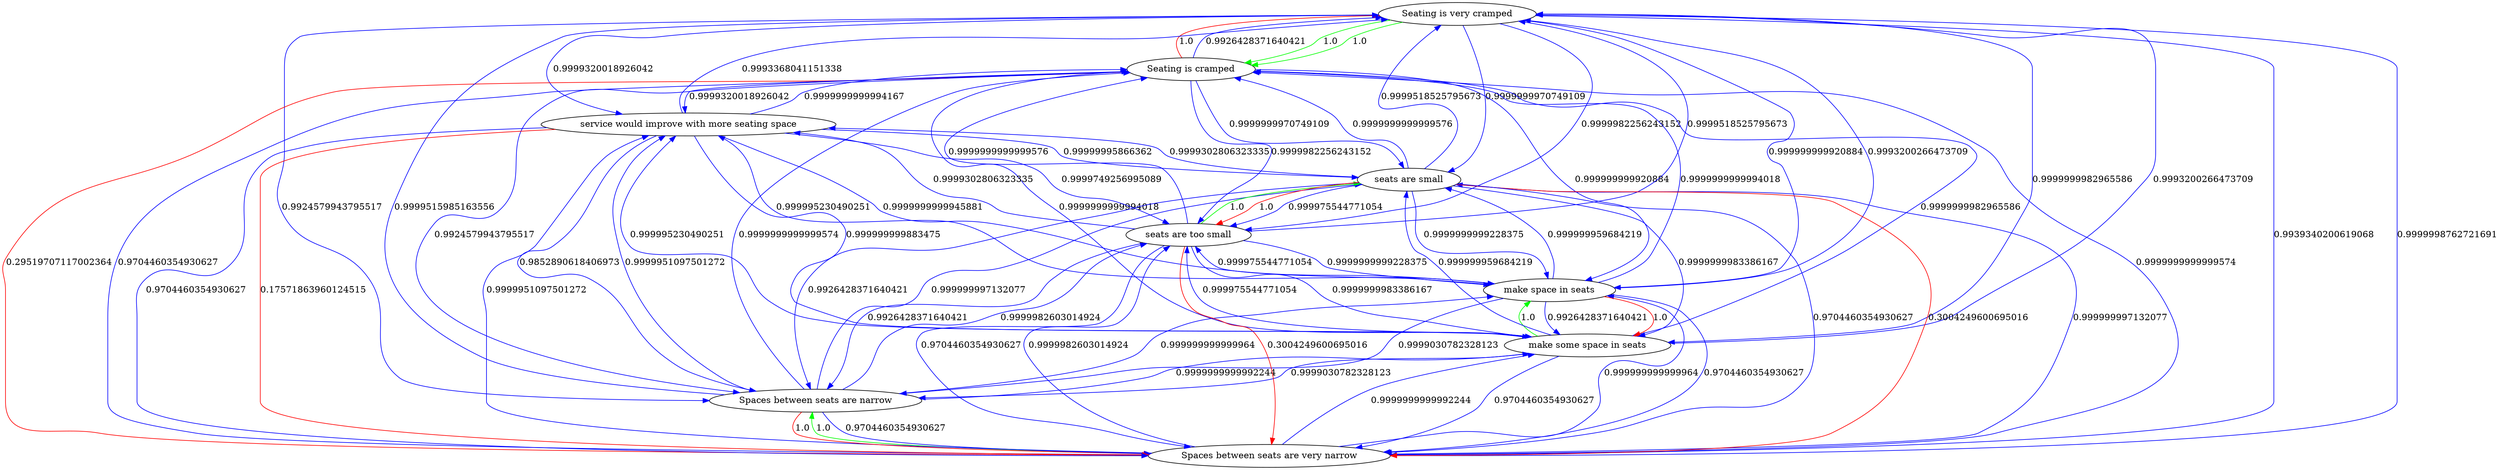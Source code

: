 digraph rawGraph {
"Seating is very cramped";"Seating is cramped";"Spaces between seats are very narrow";"Spaces between seats are narrow";"make some space in seats";"make space in seats";"seats are too small";"seats are small";"service would improve with more seating space";"Seating is very cramped" -> "Seating is cramped" [label=1.0] [color=green]
"Seating is very cramped" -> "Seating is cramped" [label=1.0] [color=green]
"Seating is cramped" -> "Seating is very cramped" [label=1.0] [color=red]
"Spaces between seats are very narrow" -> "Spaces between seats are narrow" [label=1.0] [color=green]
"Spaces between seats are narrow" -> "Spaces between seats are very narrow" [label=1.0] [color=red]
"Seating is very cramped" -> "Spaces between seats are very narrow" [label=0.9939340200619068] [color=blue]
"Seating is very cramped" -> "Spaces between seats are narrow" [label=0.9924579943795517] [color=blue]
"Seating is cramped" -> "Spaces between seats are very narrow" [label=0.29519707117002364] [color=red]
"Seating is cramped" -> "Spaces between seats are narrow" [label=0.9924579943795517] [color=blue]
"Spaces between seats are very narrow" -> "Seating is very cramped" [label=0.9999998762721691] [color=blue]
"Spaces between seats are very narrow" -> "Seating is cramped" [label=0.9999999999999574] [color=blue]
"Spaces between seats are narrow" -> "Seating is very cramped" [label=0.9999515985163556] [color=blue]
"Spaces between seats are narrow" -> "Seating is cramped" [label=0.9999999999999574] [color=blue]
"make some space in seats" -> "make space in seats" [label=1.0] [color=green]
"make space in seats" -> "make some space in seats" [label=1.0] [color=red]
"Seating is very cramped" -> "make some space in seats" [label=0.9999999982965586] [color=blue]
"Seating is very cramped" -> "make space in seats" [label=0.999999999920884] [color=blue]
"Seating is cramped" -> "make some space in seats" [label=0.9999999982965586] [color=blue]
"Seating is cramped" -> "make space in seats" [label=0.999999999920884] [color=blue]
"Spaces between seats are very narrow" -> "make some space in seats" [label=0.9999999999992244] [color=blue]
"Spaces between seats are very narrow" -> "make space in seats" [label=0.999999999999964] [color=blue]
"Spaces between seats are narrow" -> "make some space in seats" [label=0.9999999999992244] [color=blue]
"Spaces between seats are narrow" -> "make space in seats" [label=0.999999999999964] [color=blue]
"make some space in seats" -> "Seating is very cramped" [label=0.9993200266473709] [color=blue]
"make some space in seats" -> "Seating is cramped" [label=0.9999999999994018] [color=blue]
"make some space in seats" -> "Spaces between seats are very narrow" [label=0.9704460354930627] [color=blue]
"make some space in seats" -> "Spaces between seats are narrow" [label=0.9999030782328123] [color=blue]
"make space in seats" -> "Seating is very cramped" [label=0.9993200266473709] [color=blue]
"make space in seats" -> "Seating is cramped" [label=0.9999999999994018] [color=blue]
"make space in seats" -> "Spaces between seats are very narrow" [label=0.9704460354930627] [color=blue]
"make space in seats" -> "Spaces between seats are narrow" [label=0.9999030782328123] [color=blue]
"seats are too small" -> "seats are small" [label=1.0] [color=green]
"seats are small" -> "seats are too small" [label=1.0] [color=red]
"Seating is very cramped" -> "seats are too small" [label=0.9999982256243152] [color=blue]
"Seating is very cramped" -> "seats are small" [label=0.9999999970749109] [color=blue]
"Seating is cramped" -> "seats are too small" [label=0.9999982256243152] [color=blue]
"Seating is cramped" -> "seats are small" [label=0.9999999970749109] [color=blue]
"Spaces between seats are very narrow" -> "seats are too small" [label=0.9999982603014924] [color=blue]
"Spaces between seats are very narrow" -> "seats are small" [label=0.999999997132077] [color=blue]
"Spaces between seats are narrow" -> "seats are too small" [label=0.9999982603014924] [color=blue]
"Spaces between seats are narrow" -> "seats are small" [label=0.999999997132077] [color=blue]
"make some space in seats" -> "seats are too small" [label=0.999975544771054] [color=blue]
"make some space in seats" -> "seats are small" [label=0.999999959684219] [color=blue]
"make space in seats" -> "seats are too small" [label=0.999975544771054] [color=blue]
"make space in seats" -> "seats are small" [label=0.999999959684219] [color=blue]
"seats are too small" -> "Seating is very cramped" [label=0.9999518525795673] [color=blue]
"seats are too small" -> "Seating is cramped" [label=0.9999999999999576] [color=blue]
"seats are too small" -> "Spaces between seats are very narrow" [label=0.3004249600695016] [color=red]
"seats are too small" -> "Spaces between seats are narrow" [label=0.9926428371640421] [color=blue]
"seats are too small" -> "make some space in seats" [label=0.9999999983386167] [color=blue]
"seats are too small" -> "make space in seats" [label=0.9999999999228375] [color=blue]
"seats are small" -> "Seating is very cramped" [label=0.9999518525795673] [color=blue]
"seats are small" -> "Seating is cramped" [label=0.9999999999999576] [color=blue]
"seats are small" -> "Spaces between seats are very narrow" [label=0.3004249600695016] [color=red]
"seats are small" -> "Spaces between seats are narrow" [label=0.9926428371640421] [color=blue]
"seats are small" -> "make some space in seats" [label=0.9999999983386167] [color=blue]
"seats are small" -> "make space in seats" [label=0.9999999999228375] [color=blue]
"Seating is very cramped" -> "service would improve with more seating space" [label=0.9999320018926042] [color=blue]
"Seating is cramped" -> "service would improve with more seating space" [label=0.9999320018926042] [color=blue]
"Spaces between seats are very narrow" -> "service would improve with more seating space" [label=0.9999951097501272] [color=blue]
"Spaces between seats are narrow" -> "service would improve with more seating space" [label=0.9999951097501272] [color=blue]
"make some space in seats" -> "service would improve with more seating space" [label=0.999995230490251] [color=blue]
"make space in seats" -> "service would improve with more seating space" [label=0.999995230490251] [color=blue]
"seats are too small" -> "service would improve with more seating space" [label=0.9999302806323335] [color=blue]
"seats are small" -> "service would improve with more seating space" [label=0.9999302806323335] [color=blue]
"service would improve with more seating space" -> "Seating is very cramped" [label=0.9993368041151338] [color=blue]
"service would improve with more seating space" -> "Seating is cramped" [label=0.9999999999994167] [color=blue]
"service would improve with more seating space" -> "Spaces between seats are very narrow" [label=0.17571863960124515] [color=red]
"service would improve with more seating space" -> "Spaces between seats are narrow" [label=0.9852890618406973] [color=blue]
"service would improve with more seating space" -> "make some space in seats" [label=0.999999999883475] [color=blue]
"service would improve with more seating space" -> "make space in seats" [label=0.9999999999945881] [color=blue]
"service would improve with more seating space" -> "seats are too small" [label=0.9999749256995089] [color=blue]
"service would improve with more seating space" -> "seats are small" [label=0.99999995866362] [color=blue]
"Seating is cramped" -> "Spaces between seats are very narrow" [label=0.9704460354930627] [color=blue]
"Seating is cramped" -> "Seating is very cramped" [label=0.9926428371640421] [color=blue]
"Spaces between seats are narrow" -> "Spaces between seats are very narrow" [label=0.9704460354930627] [color=blue]
"make space in seats" -> "make some space in seats" [label=0.9926428371640421] [color=blue]
"seats are too small" -> "Spaces between seats are very narrow" [label=0.9704460354930627] [color=blue]
"seats are small" -> "seats are too small" [label=0.999975544771054] [color=blue]
"seats are small" -> "Spaces between seats are very narrow" [label=0.9704460354930627] [color=blue]
"service would improve with more seating space" -> "Spaces between seats are very narrow" [label=0.9704460354930627] [color=blue]
}